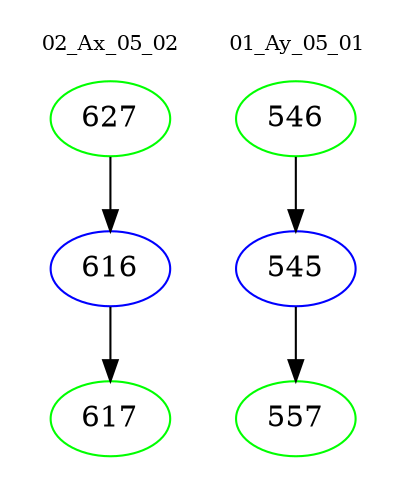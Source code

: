 digraph{
subgraph cluster_0 {
color = white
label = "02_Ax_05_02";
fontsize=10;
T0_627 [label="627", color="green"]
T0_627 -> T0_616 [color="black"]
T0_616 [label="616", color="blue"]
T0_616 -> T0_617 [color="black"]
T0_617 [label="617", color="green"]
}
subgraph cluster_1 {
color = white
label = "01_Ay_05_01";
fontsize=10;
T1_546 [label="546", color="green"]
T1_546 -> T1_545 [color="black"]
T1_545 [label="545", color="blue"]
T1_545 -> T1_557 [color="black"]
T1_557 [label="557", color="green"]
}
}
